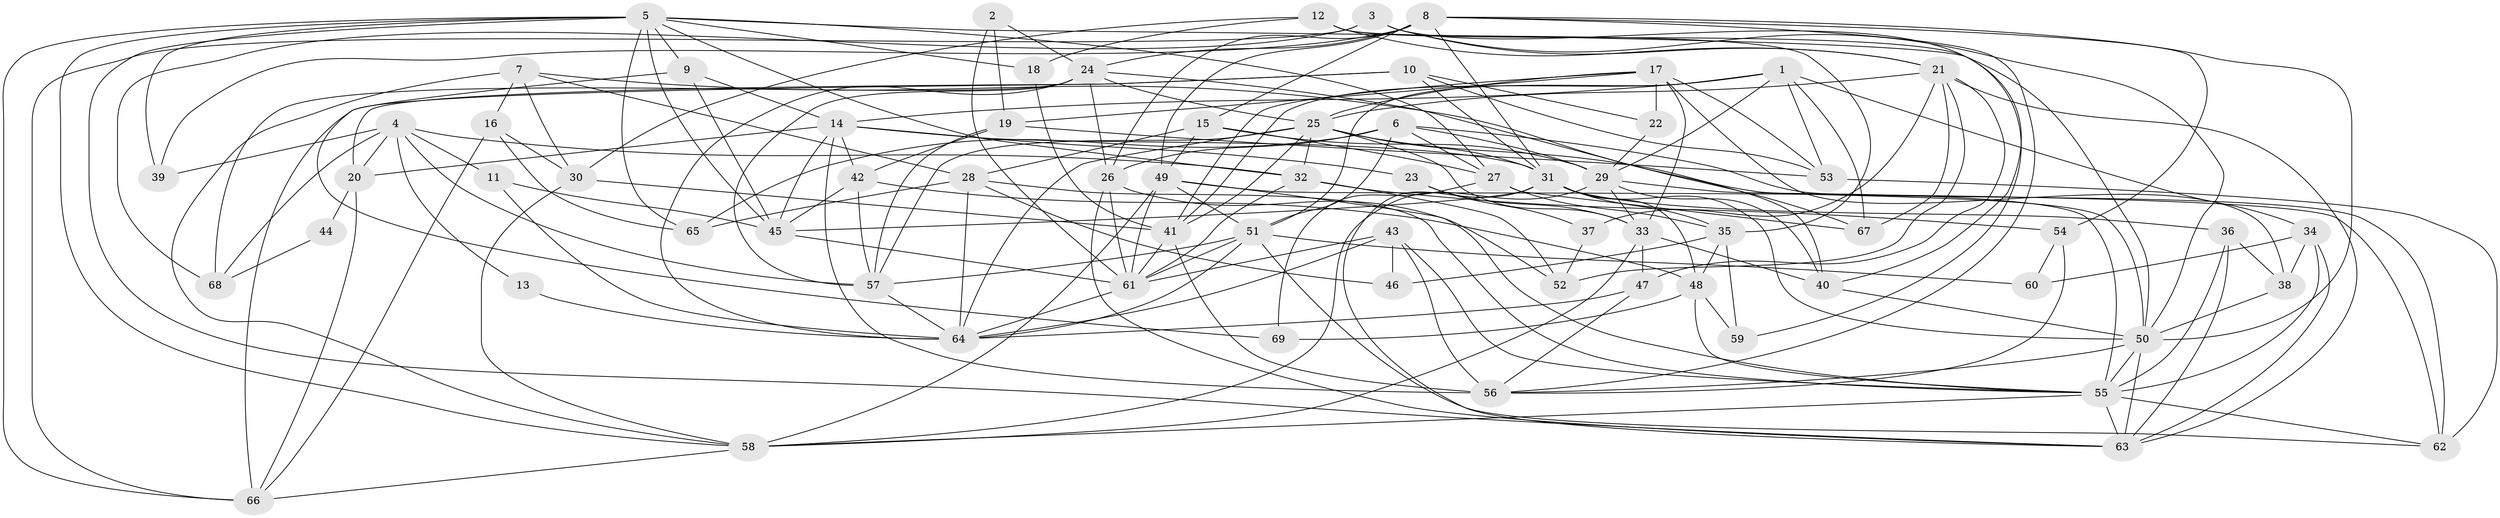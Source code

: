 // original degree distribution, {4: 0.2826086956521739, 5: 0.14492753623188406, 3: 0.2753623188405797, 6: 0.11594202898550725, 2: 0.13043478260869565, 7: 0.043478260869565216, 8: 0.007246376811594203}
// Generated by graph-tools (version 1.1) at 2025/01/03/09/25 03:01:58]
// undirected, 69 vertices, 197 edges
graph export_dot {
graph [start="1"]
  node [color=gray90,style=filled];
  1;
  2;
  3;
  4;
  5;
  6;
  7;
  8;
  9;
  10;
  11;
  12;
  13;
  14;
  15;
  16;
  17;
  18;
  19;
  20;
  21;
  22;
  23;
  24;
  25;
  26;
  27;
  28;
  29;
  30;
  31;
  32;
  33;
  34;
  35;
  36;
  37;
  38;
  39;
  40;
  41;
  42;
  43;
  44;
  45;
  46;
  47;
  48;
  49;
  50;
  51;
  52;
  53;
  54;
  55;
  56;
  57;
  58;
  59;
  60;
  61;
  62;
  63;
  64;
  65;
  66;
  67;
  68;
  69;
  1 -- 14 [weight=1.0];
  1 -- 29 [weight=1.0];
  1 -- 34 [weight=1.0];
  1 -- 41 [weight=1.0];
  1 -- 51 [weight=1.0];
  1 -- 53 [weight=1.0];
  1 -- 67 [weight=1.0];
  2 -- 19 [weight=1.0];
  2 -- 24 [weight=1.0];
  2 -- 61 [weight=1.0];
  3 -- 21 [weight=1.0];
  3 -- 40 [weight=1.0];
  3 -- 50 [weight=1.0];
  3 -- 66 [weight=1.0];
  3 -- 68 [weight=1.0];
  4 -- 11 [weight=1.0];
  4 -- 13 [weight=1.0];
  4 -- 20 [weight=1.0];
  4 -- 32 [weight=1.0];
  4 -- 39 [weight=1.0];
  4 -- 57 [weight=1.0];
  4 -- 68 [weight=1.0];
  5 -- 9 [weight=1.0];
  5 -- 18 [weight=1.0];
  5 -- 27 [weight=1.0];
  5 -- 32 [weight=1.0];
  5 -- 39 [weight=1.0];
  5 -- 45 [weight=1.0];
  5 -- 50 [weight=1.0];
  5 -- 58 [weight=1.0];
  5 -- 63 [weight=1.0];
  5 -- 65 [weight=1.0];
  5 -- 66 [weight=1.0];
  6 -- 26 [weight=1.0];
  6 -- 27 [weight=1.0];
  6 -- 29 [weight=1.0];
  6 -- 51 [weight=1.0];
  6 -- 62 [weight=1.0];
  6 -- 65 [weight=1.0];
  7 -- 16 [weight=1.0];
  7 -- 28 [weight=1.0];
  7 -- 30 [weight=1.0];
  7 -- 58 [weight=1.0];
  7 -- 67 [weight=1.0];
  8 -- 15 [weight=1.0];
  8 -- 24 [weight=1.0];
  8 -- 26 [weight=1.0];
  8 -- 31 [weight=1.0];
  8 -- 39 [weight=1.0];
  8 -- 49 [weight=2.0];
  8 -- 50 [weight=1.0];
  8 -- 54 [weight=1.0];
  8 -- 56 [weight=1.0];
  9 -- 14 [weight=1.0];
  9 -- 45 [weight=1.0];
  9 -- 69 [weight=1.0];
  10 -- 20 [weight=1.0];
  10 -- 22 [weight=1.0];
  10 -- 31 [weight=1.0];
  10 -- 53 [weight=1.0];
  10 -- 66 [weight=2.0];
  11 -- 45 [weight=1.0];
  11 -- 64 [weight=1.0];
  12 -- 18 [weight=1.0];
  12 -- 21 [weight=1.0];
  12 -- 30 [weight=1.0];
  12 -- 35 [weight=1.0];
  12 -- 59 [weight=1.0];
  13 -- 64 [weight=1.0];
  14 -- 20 [weight=1.0];
  14 -- 23 [weight=1.0];
  14 -- 31 [weight=1.0];
  14 -- 42 [weight=1.0];
  14 -- 45 [weight=1.0];
  14 -- 56 [weight=1.0];
  15 -- 27 [weight=1.0];
  15 -- 28 [weight=1.0];
  15 -- 29 [weight=1.0];
  15 -- 49 [weight=1.0];
  16 -- 30 [weight=1.0];
  16 -- 65 [weight=1.0];
  16 -- 66 [weight=1.0];
  17 -- 19 [weight=1.0];
  17 -- 22 [weight=1.0];
  17 -- 25 [weight=1.0];
  17 -- 33 [weight=1.0];
  17 -- 38 [weight=1.0];
  17 -- 41 [weight=1.0];
  17 -- 53 [weight=1.0];
  18 -- 41 [weight=1.0];
  19 -- 42 [weight=1.0];
  19 -- 53 [weight=1.0];
  19 -- 57 [weight=1.0];
  20 -- 44 [weight=1.0];
  20 -- 66 [weight=1.0];
  21 -- 25 [weight=1.0];
  21 -- 37 [weight=1.0];
  21 -- 47 [weight=1.0];
  21 -- 52 [weight=1.0];
  21 -- 63 [weight=1.0];
  21 -- 67 [weight=1.0];
  22 -- 29 [weight=1.0];
  23 -- 33 [weight=1.0];
  23 -- 37 [weight=1.0];
  24 -- 25 [weight=1.0];
  24 -- 26 [weight=2.0];
  24 -- 40 [weight=3.0];
  24 -- 57 [weight=1.0];
  24 -- 64 [weight=1.0];
  24 -- 68 [weight=1.0];
  25 -- 31 [weight=1.0];
  25 -- 32 [weight=1.0];
  25 -- 33 [weight=1.0];
  25 -- 41 [weight=1.0];
  25 -- 50 [weight=1.0];
  25 -- 57 [weight=1.0];
  25 -- 64 [weight=1.0];
  26 -- 52 [weight=1.0];
  26 -- 61 [weight=1.0];
  26 -- 63 [weight=1.0];
  27 -- 35 [weight=1.0];
  27 -- 67 [weight=1.0];
  27 -- 69 [weight=1.0];
  28 -- 46 [weight=1.0];
  28 -- 55 [weight=1.0];
  28 -- 64 [weight=1.0];
  28 -- 65 [weight=1.0];
  29 -- 33 [weight=1.0];
  29 -- 40 [weight=1.0];
  29 -- 55 [weight=1.0];
  29 -- 58 [weight=1.0];
  30 -- 41 [weight=1.0];
  30 -- 58 [weight=1.0];
  31 -- 35 [weight=1.0];
  31 -- 36 [weight=1.0];
  31 -- 45 [weight=1.0];
  31 -- 48 [weight=1.0];
  31 -- 50 [weight=1.0];
  31 -- 63 [weight=1.0];
  32 -- 52 [weight=1.0];
  32 -- 54 [weight=1.0];
  32 -- 61 [weight=1.0];
  33 -- 40 [weight=1.0];
  33 -- 47 [weight=1.0];
  33 -- 58 [weight=1.0];
  34 -- 38 [weight=1.0];
  34 -- 55 [weight=2.0];
  34 -- 60 [weight=2.0];
  34 -- 63 [weight=1.0];
  35 -- 46 [weight=1.0];
  35 -- 48 [weight=1.0];
  35 -- 59 [weight=1.0];
  36 -- 38 [weight=1.0];
  36 -- 55 [weight=1.0];
  36 -- 63 [weight=1.0];
  37 -- 52 [weight=1.0];
  38 -- 50 [weight=1.0];
  40 -- 50 [weight=1.0];
  41 -- 56 [weight=1.0];
  41 -- 61 [weight=1.0];
  42 -- 45 [weight=1.0];
  42 -- 48 [weight=1.0];
  42 -- 57 [weight=1.0];
  43 -- 46 [weight=1.0];
  43 -- 55 [weight=1.0];
  43 -- 56 [weight=1.0];
  43 -- 61 [weight=1.0];
  43 -- 64 [weight=1.0];
  44 -- 68 [weight=1.0];
  45 -- 61 [weight=1.0];
  47 -- 56 [weight=1.0];
  47 -- 64 [weight=1.0];
  48 -- 55 [weight=1.0];
  48 -- 59 [weight=1.0];
  48 -- 69 [weight=1.0];
  49 -- 51 [weight=1.0];
  49 -- 55 [weight=1.0];
  49 -- 58 [weight=1.0];
  49 -- 61 [weight=1.0];
  49 -- 62 [weight=1.0];
  50 -- 55 [weight=1.0];
  50 -- 56 [weight=1.0];
  50 -- 63 [weight=1.0];
  51 -- 57 [weight=1.0];
  51 -- 60 [weight=1.0];
  51 -- 61 [weight=1.0];
  51 -- 62 [weight=1.0];
  51 -- 64 [weight=1.0];
  53 -- 62 [weight=1.0];
  54 -- 56 [weight=1.0];
  54 -- 60 [weight=2.0];
  55 -- 58 [weight=1.0];
  55 -- 62 [weight=1.0];
  55 -- 63 [weight=1.0];
  57 -- 64 [weight=1.0];
  58 -- 66 [weight=1.0];
  61 -- 64 [weight=1.0];
}

